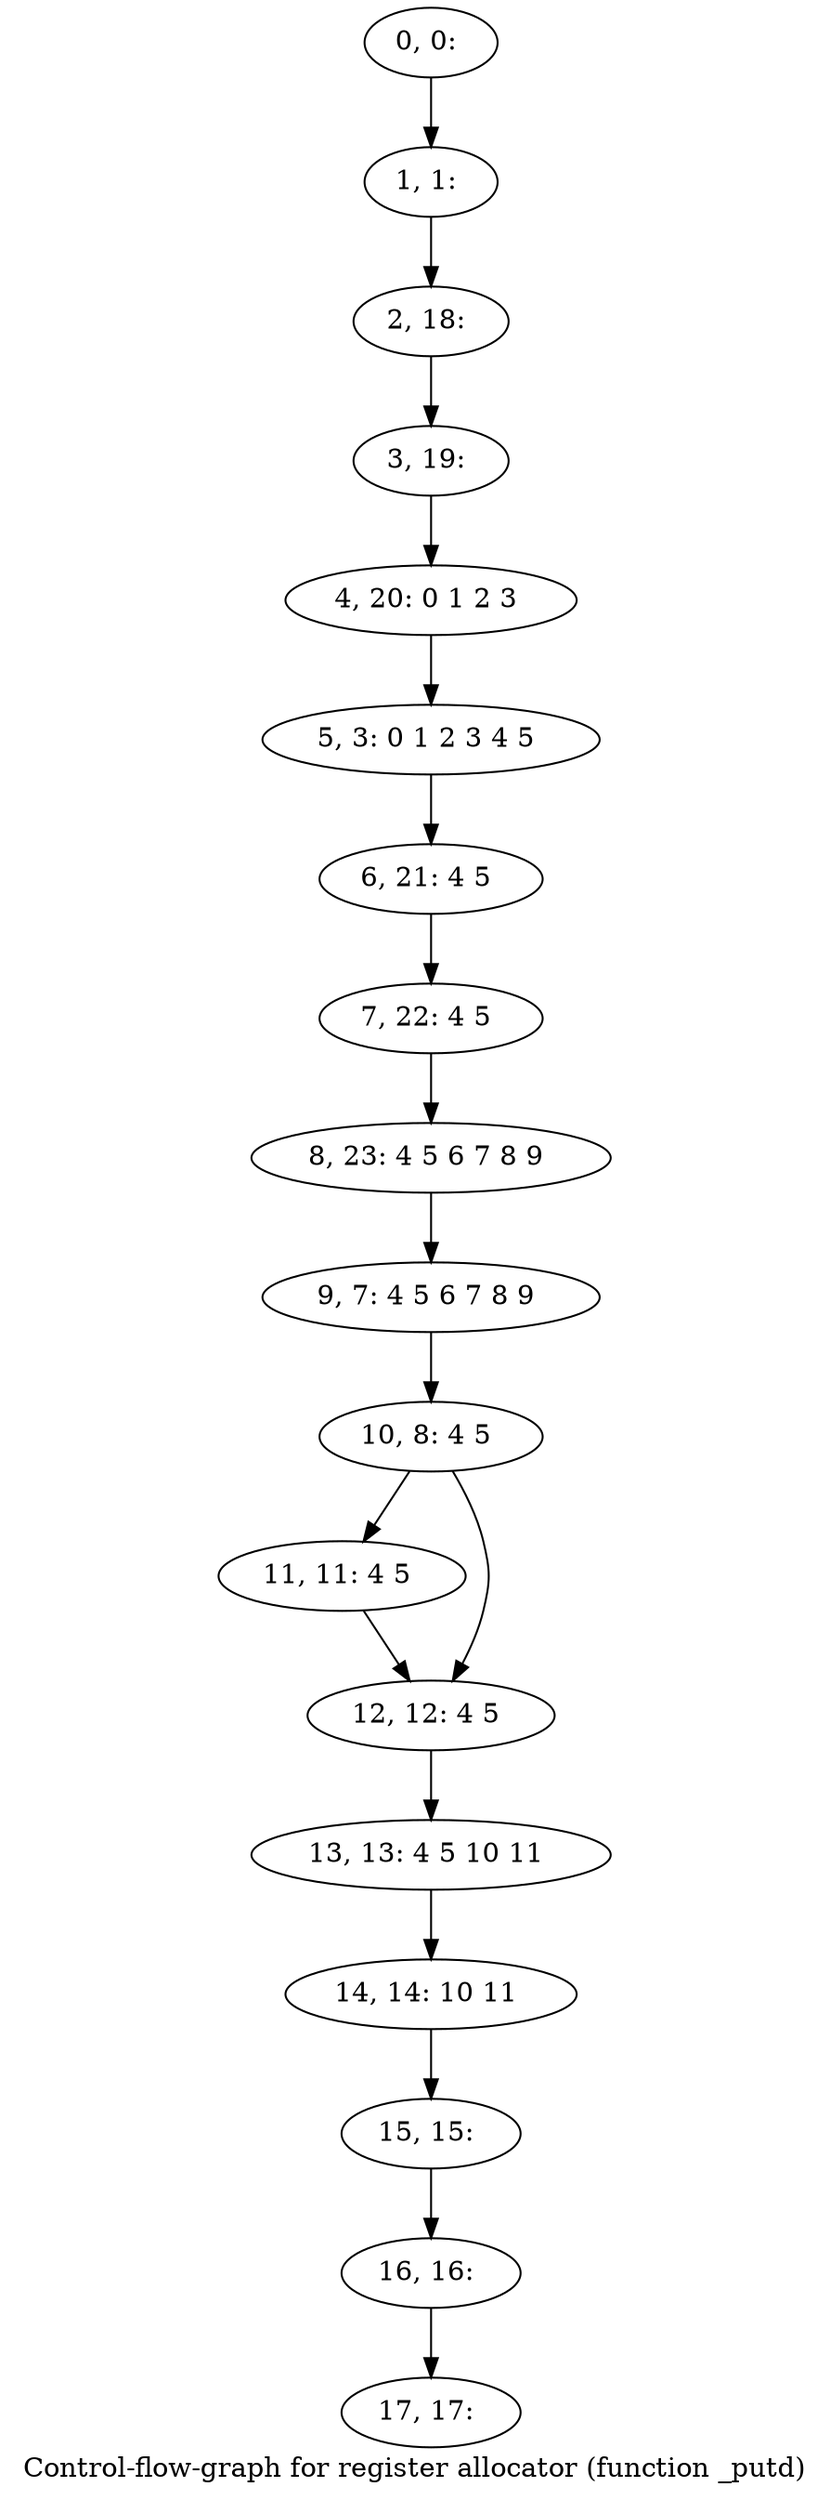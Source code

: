 digraph G {
graph [label="Control-flow-graph for register allocator (function _putd)"]
0[label="0, 0: "];
1[label="1, 1: "];
2[label="2, 18: "];
3[label="3, 19: "];
4[label="4, 20: 0 1 2 3 "];
5[label="5, 3: 0 1 2 3 4 5 "];
6[label="6, 21: 4 5 "];
7[label="7, 22: 4 5 "];
8[label="8, 23: 4 5 6 7 8 9 "];
9[label="9, 7: 4 5 6 7 8 9 "];
10[label="10, 8: 4 5 "];
11[label="11, 11: 4 5 "];
12[label="12, 12: 4 5 "];
13[label="13, 13: 4 5 10 11 "];
14[label="14, 14: 10 11 "];
15[label="15, 15: "];
16[label="16, 16: "];
17[label="17, 17: "];
0->1 ;
1->2 ;
2->3 ;
3->4 ;
4->5 ;
5->6 ;
6->7 ;
7->8 ;
8->9 ;
9->10 ;
10->11 ;
10->12 ;
11->12 ;
12->13 ;
13->14 ;
14->15 ;
15->16 ;
16->17 ;
}
